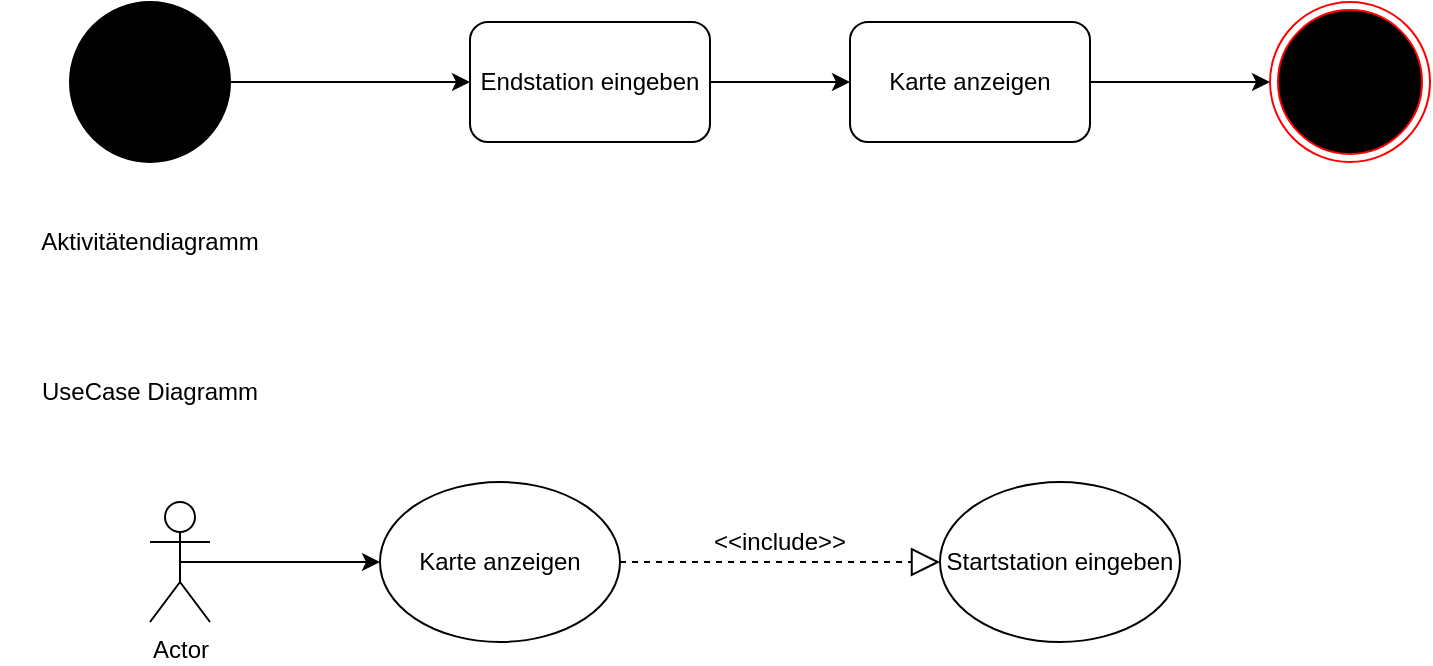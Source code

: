 <mxfile version="10.6.6" type="device"><diagram id="RARqYYbS008DoJj2munW" name="Page-1"><mxGraphModel dx="1394" dy="796" grid="1" gridSize="10" guides="1" tooltips="1" connect="1" arrows="1" fold="1" page="1" pageScale="1" pageWidth="827" pageHeight="1169" math="0" shadow="0"><root><mxCell id="0"/><mxCell id="1" parent="0"/><mxCell id="BL4y-0xCU-Yn_YYmWR87-7" style="edgeStyle=orthogonalEdgeStyle;rounded=0;orthogonalLoop=1;jettySize=auto;html=1;exitX=1;exitY=0.5;exitDx=0;exitDy=0;entryX=0;entryY=0.5;entryDx=0;entryDy=0;" edge="1" parent="1" source="BL4y-0xCU-Yn_YYmWR87-1" target="BL4y-0xCU-Yn_YYmWR87-2"><mxGeometry relative="1" as="geometry"/></mxCell><mxCell id="BL4y-0xCU-Yn_YYmWR87-1" value="" style="ellipse;whiteSpace=wrap;html=1;aspect=fixed;fillColor=#000000;" vertex="1" parent="1"><mxGeometry x="80" y="140" width="80" height="80" as="geometry"/></mxCell><mxCell id="BL4y-0xCU-Yn_YYmWR87-6" style="edgeStyle=orthogonalEdgeStyle;rounded=0;orthogonalLoop=1;jettySize=auto;html=1;exitX=1;exitY=0.5;exitDx=0;exitDy=0;entryX=0;entryY=0.5;entryDx=0;entryDy=0;" edge="1" parent="1" source="BL4y-0xCU-Yn_YYmWR87-2" target="BL4y-0xCU-Yn_YYmWR87-3"><mxGeometry relative="1" as="geometry"/></mxCell><mxCell id="BL4y-0xCU-Yn_YYmWR87-2" value="Endstation eingeben" style="rounded=1;whiteSpace=wrap;html=1;" vertex="1" parent="1"><mxGeometry x="280" y="150" width="120" height="60" as="geometry"/></mxCell><mxCell id="BL4y-0xCU-Yn_YYmWR87-5" style="edgeStyle=orthogonalEdgeStyle;rounded=0;orthogonalLoop=1;jettySize=auto;html=1;exitX=1;exitY=0.5;exitDx=0;exitDy=0;entryX=0;entryY=0.5;entryDx=0;entryDy=0;" edge="1" parent="1" source="BL4y-0xCU-Yn_YYmWR87-3" target="BL4y-0xCU-Yn_YYmWR87-4"><mxGeometry relative="1" as="geometry"/></mxCell><mxCell id="BL4y-0xCU-Yn_YYmWR87-3" value="Karte anzeigen" style="rounded=1;whiteSpace=wrap;html=1;" vertex="1" parent="1"><mxGeometry x="470" y="150" width="120" height="60" as="geometry"/></mxCell><mxCell id="BL4y-0xCU-Yn_YYmWR87-4" value="" style="ellipse;html=1;shape=endState;fillColor=#000000;strokeColor=#ff0000;" vertex="1" parent="1"><mxGeometry x="680" y="140" width="80" height="80" as="geometry"/></mxCell><mxCell id="BL4y-0xCU-Yn_YYmWR87-8" value="Aktivitätendiagramm" style="text;html=1;strokeColor=none;fillColor=none;align=center;verticalAlign=middle;whiteSpace=wrap;rounded=0;" vertex="1" parent="1"><mxGeometry x="60" y="240" width="120" height="40" as="geometry"/></mxCell><mxCell id="BL4y-0xCU-Yn_YYmWR87-9" value="UseCase Diagramm" style="text;html=1;strokeColor=none;fillColor=none;align=center;verticalAlign=middle;whiteSpace=wrap;rounded=0;" vertex="1" parent="1"><mxGeometry x="45" y="310" width="150" height="50" as="geometry"/></mxCell><mxCell id="BL4y-0xCU-Yn_YYmWR87-13" style="edgeStyle=orthogonalEdgeStyle;rounded=0;orthogonalLoop=1;jettySize=auto;html=1;exitX=0.5;exitY=0.5;exitDx=0;exitDy=0;exitPerimeter=0;entryX=0;entryY=0.5;entryDx=0;entryDy=0;" edge="1" parent="1" source="BL4y-0xCU-Yn_YYmWR87-10" target="BL4y-0xCU-Yn_YYmWR87-11"><mxGeometry relative="1" as="geometry"/></mxCell><mxCell id="BL4y-0xCU-Yn_YYmWR87-10" value="Actor" style="shape=umlActor;verticalLabelPosition=bottom;labelBackgroundColor=#ffffff;verticalAlign=top;html=1;outlineConnect=0;" vertex="1" parent="1"><mxGeometry x="120" y="390" width="30" height="60" as="geometry"/></mxCell><mxCell id="BL4y-0xCU-Yn_YYmWR87-11" value="Karte anzeigen" style="ellipse;whiteSpace=wrap;html=1;" vertex="1" parent="1"><mxGeometry x="235" y="380" width="120" height="80" as="geometry"/></mxCell><mxCell id="BL4y-0xCU-Yn_YYmWR87-12" value="Startstation eingeben" style="ellipse;whiteSpace=wrap;html=1;" vertex="1" parent="1"><mxGeometry x="515" y="380" width="120" height="80" as="geometry"/></mxCell><mxCell id="BL4y-0xCU-Yn_YYmWR87-14" value="" style="endArrow=block;dashed=1;endFill=0;endSize=12;html=1;" edge="1" parent="1" source="BL4y-0xCU-Yn_YYmWR87-11"><mxGeometry width="160" relative="1" as="geometry"><mxPoint x="355" y="420" as="sourcePoint"/><mxPoint x="515" y="420" as="targetPoint"/></mxGeometry></mxCell><mxCell id="BL4y-0xCU-Yn_YYmWR87-15" value="&amp;lt;&amp;lt;include&amp;gt;&amp;gt;" style="text;html=1;strokeColor=none;fillColor=none;align=center;verticalAlign=middle;whiteSpace=wrap;rounded=0;" vertex="1" parent="1"><mxGeometry x="415" y="400" width="40" height="20" as="geometry"/></mxCell></root></mxGraphModel></diagram></mxfile>